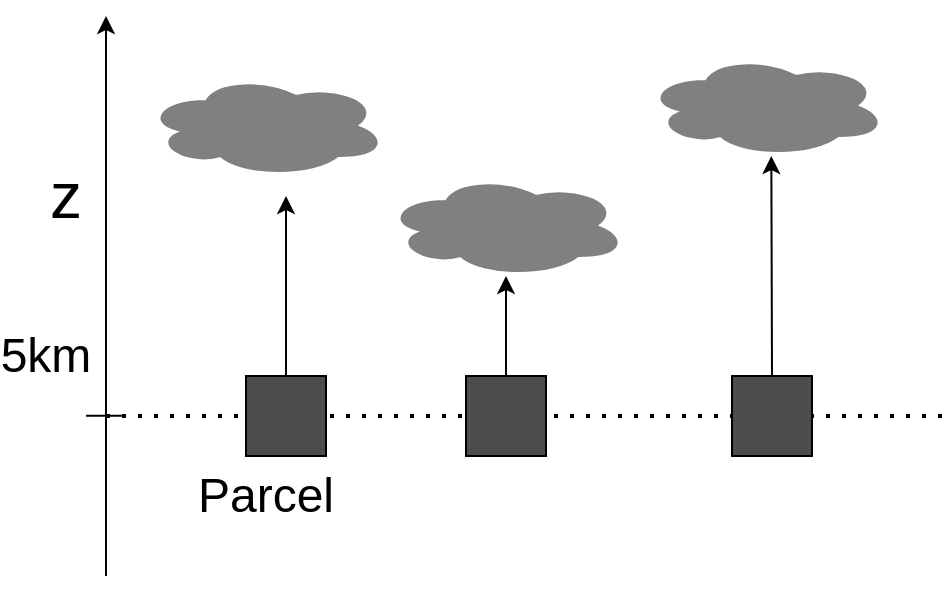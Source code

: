 <mxfile version="14.2.4" type="embed">
    <diagram id="C0RQ5HsRdr0WlV9g2e3y" name="Page-1">
        <mxGraphModel dx="546" dy="649" grid="1" gridSize="10" guides="1" tooltips="1" connect="1" arrows="1" fold="1" page="1" pageScale="1" pageWidth="827" pageHeight="1169" math="0" shadow="0">
            <root>
                <mxCell id="0"/>
                <mxCell id="1" parent="0"/>
                <mxCell id="18" value="" style="endArrow=none;dashed=1;html=1;dashPattern=1 3;strokeWidth=2;" edge="1" parent="1">
                    <mxGeometry width="50" height="50" relative="1" as="geometry">
                        <mxPoint x="60" y="240" as="sourcePoint"/>
                        <mxPoint x="480" y="240" as="targetPoint"/>
                    </mxGeometry>
                </mxCell>
                <mxCell id="2" value="" style="ellipse;shape=cloud;whiteSpace=wrap;html=1;fillColor=#808080;strokeColor=#808080;" vertex="1" parent="1">
                    <mxGeometry x="80" y="70" width="120" height="50" as="geometry"/>
                </mxCell>
                <mxCell id="3" value="" style="endArrow=classic;html=1;" edge="1" parent="1">
                    <mxGeometry width="50" height="50" relative="1" as="geometry">
                        <mxPoint x="60" y="320" as="sourcePoint"/>
                        <mxPoint x="60" y="40" as="targetPoint"/>
                    </mxGeometry>
                </mxCell>
                <mxCell id="4" value="&lt;font style=&quot;font-size: 32px&quot;&gt;z&lt;/font&gt;" style="text;html=1;strokeColor=none;fillColor=none;align=center;verticalAlign=middle;whiteSpace=wrap;rounded=0;" vertex="1" parent="1">
                    <mxGeometry x="20" y="120" width="40" height="20" as="geometry"/>
                </mxCell>
                <mxCell id="5" value="" style="ellipse;shape=cloud;whiteSpace=wrap;html=1;fillColor=#808080;strokeColor=#808080;" vertex="1" parent="1">
                    <mxGeometry x="200" y="120" width="120" height="50" as="geometry"/>
                </mxCell>
                <mxCell id="6" value="" style="ellipse;shape=cloud;whiteSpace=wrap;html=1;fillColor=#808080;strokeColor=#808080;" vertex="1" parent="1">
                    <mxGeometry x="330" y="60" width="120" height="50" as="geometry"/>
                </mxCell>
                <mxCell id="7" value="" style="whiteSpace=wrap;html=1;aspect=fixed;fillColor=#4D4D4D;" vertex="1" parent="1">
                    <mxGeometry x="130" y="220" width="40" height="40" as="geometry"/>
                </mxCell>
                <mxCell id="9" value="" style="endArrow=none;html=1;" edge="1" parent="1">
                    <mxGeometry width="50" height="50" relative="1" as="geometry">
                        <mxPoint x="50" y="239.83" as="sourcePoint"/>
                        <mxPoint x="70" y="239.83" as="targetPoint"/>
                    </mxGeometry>
                </mxCell>
                <mxCell id="10" value="&lt;font style=&quot;font-size: 24px&quot;&gt;5km&lt;/font&gt;" style="text;html=1;strokeColor=none;fillColor=none;align=center;verticalAlign=middle;whiteSpace=wrap;rounded=0;" vertex="1" parent="1">
                    <mxGeometry x="10" y="200" width="40" height="20" as="geometry"/>
                </mxCell>
                <mxCell id="11" value="" style="endArrow=classic;html=1;exitX=0.5;exitY=0;exitDx=0;exitDy=0;" edge="1" parent="1" source="7">
                    <mxGeometry width="50" height="50" relative="1" as="geometry">
                        <mxPoint x="210" y="240" as="sourcePoint"/>
                        <mxPoint x="150" y="130" as="targetPoint"/>
                        <Array as="points">
                            <mxPoint x="150" y="170"/>
                        </Array>
                    </mxGeometry>
                </mxCell>
                <mxCell id="12" value="" style="whiteSpace=wrap;html=1;aspect=fixed;fillColor=#4D4D4D;" vertex="1" parent="1">
                    <mxGeometry x="240" y="220" width="40" height="40" as="geometry"/>
                </mxCell>
                <mxCell id="13" value="" style="endArrow=classic;html=1;exitX=0.5;exitY=0;exitDx=0;exitDy=0;" edge="1" parent="1" source="12">
                    <mxGeometry width="50" height="50" relative="1" as="geometry">
                        <mxPoint x="320" y="240" as="sourcePoint"/>
                        <mxPoint x="260" y="170" as="targetPoint"/>
                        <Array as="points">
                            <mxPoint x="260" y="170"/>
                        </Array>
                    </mxGeometry>
                </mxCell>
                <mxCell id="14" value="" style="whiteSpace=wrap;html=1;aspect=fixed;fillColor=#4D4D4D;" vertex="1" parent="1">
                    <mxGeometry x="373" y="220" width="40" height="40" as="geometry"/>
                </mxCell>
                <mxCell id="16" value="" style="endArrow=classic;html=1;exitX=0.5;exitY=0;exitDx=0;exitDy=0;" edge="1" parent="1" source="14">
                    <mxGeometry width="50" height="50" relative="1" as="geometry">
                        <mxPoint x="392.66" y="160" as="sourcePoint"/>
                        <mxPoint x="392.66" y="110" as="targetPoint"/>
                        <Array as="points">
                            <mxPoint x="392.66" y="110"/>
                        </Array>
                    </mxGeometry>
                </mxCell>
                <mxCell id="17" value="&lt;font style=&quot;font-size: 24px&quot;&gt;Parcel&lt;/font&gt;" style="text;html=1;strokeColor=none;fillColor=none;align=center;verticalAlign=middle;whiteSpace=wrap;rounded=0;" vertex="1" parent="1">
                    <mxGeometry x="120" y="270" width="40" height="20" as="geometry"/>
                </mxCell>
            </root>
        </mxGraphModel>
    </diagram>
</mxfile>